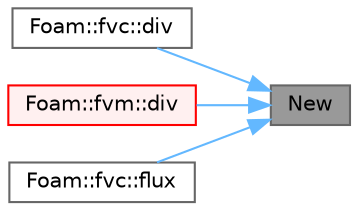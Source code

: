 digraph "New"
{
 // LATEX_PDF_SIZE
  bgcolor="transparent";
  edge [fontname=Helvetica,fontsize=10,labelfontname=Helvetica,labelfontsize=10];
  node [fontname=Helvetica,fontsize=10,shape=box,height=0.2,width=0.4];
  rankdir="RL";
  Node1 [id="Node000001",label="New",height=0.2,width=0.4,color="gray40", fillcolor="grey60", style="filled", fontcolor="black",tooltip=" "];
  Node1 -> Node2 [id="edge1_Node000001_Node000002",dir="back",color="steelblue1",style="solid",tooltip=" "];
  Node2 [id="Node000002",label="Foam::fvc::div",height=0.2,width=0.4,color="grey40", fillcolor="white", style="filled",URL="$namespaceFoam_1_1fvc.html#a9594e669be97b2f7c4692250ab8b3f1b",tooltip=" "];
  Node1 -> Node3 [id="edge2_Node000001_Node000003",dir="back",color="steelblue1",style="solid",tooltip=" "];
  Node3 [id="Node000003",label="Foam::fvm::div",height=0.2,width=0.4,color="red", fillcolor="#FFF0F0", style="filled",URL="$namespaceFoam_1_1fvm.html#a058dd4757c11ae656c8d576632b33d25",tooltip=" "];
  Node1 -> Node65 [id="edge3_Node000001_Node000065",dir="back",color="steelblue1",style="solid",tooltip=" "];
  Node65 [id="Node000065",label="Foam::fvc::flux",height=0.2,width=0.4,color="grey40", fillcolor="white", style="filled",URL="$namespaceFoam_1_1fvc.html#aa688ed60e39eaf34978ab46796e173fb",tooltip=" "];
}
